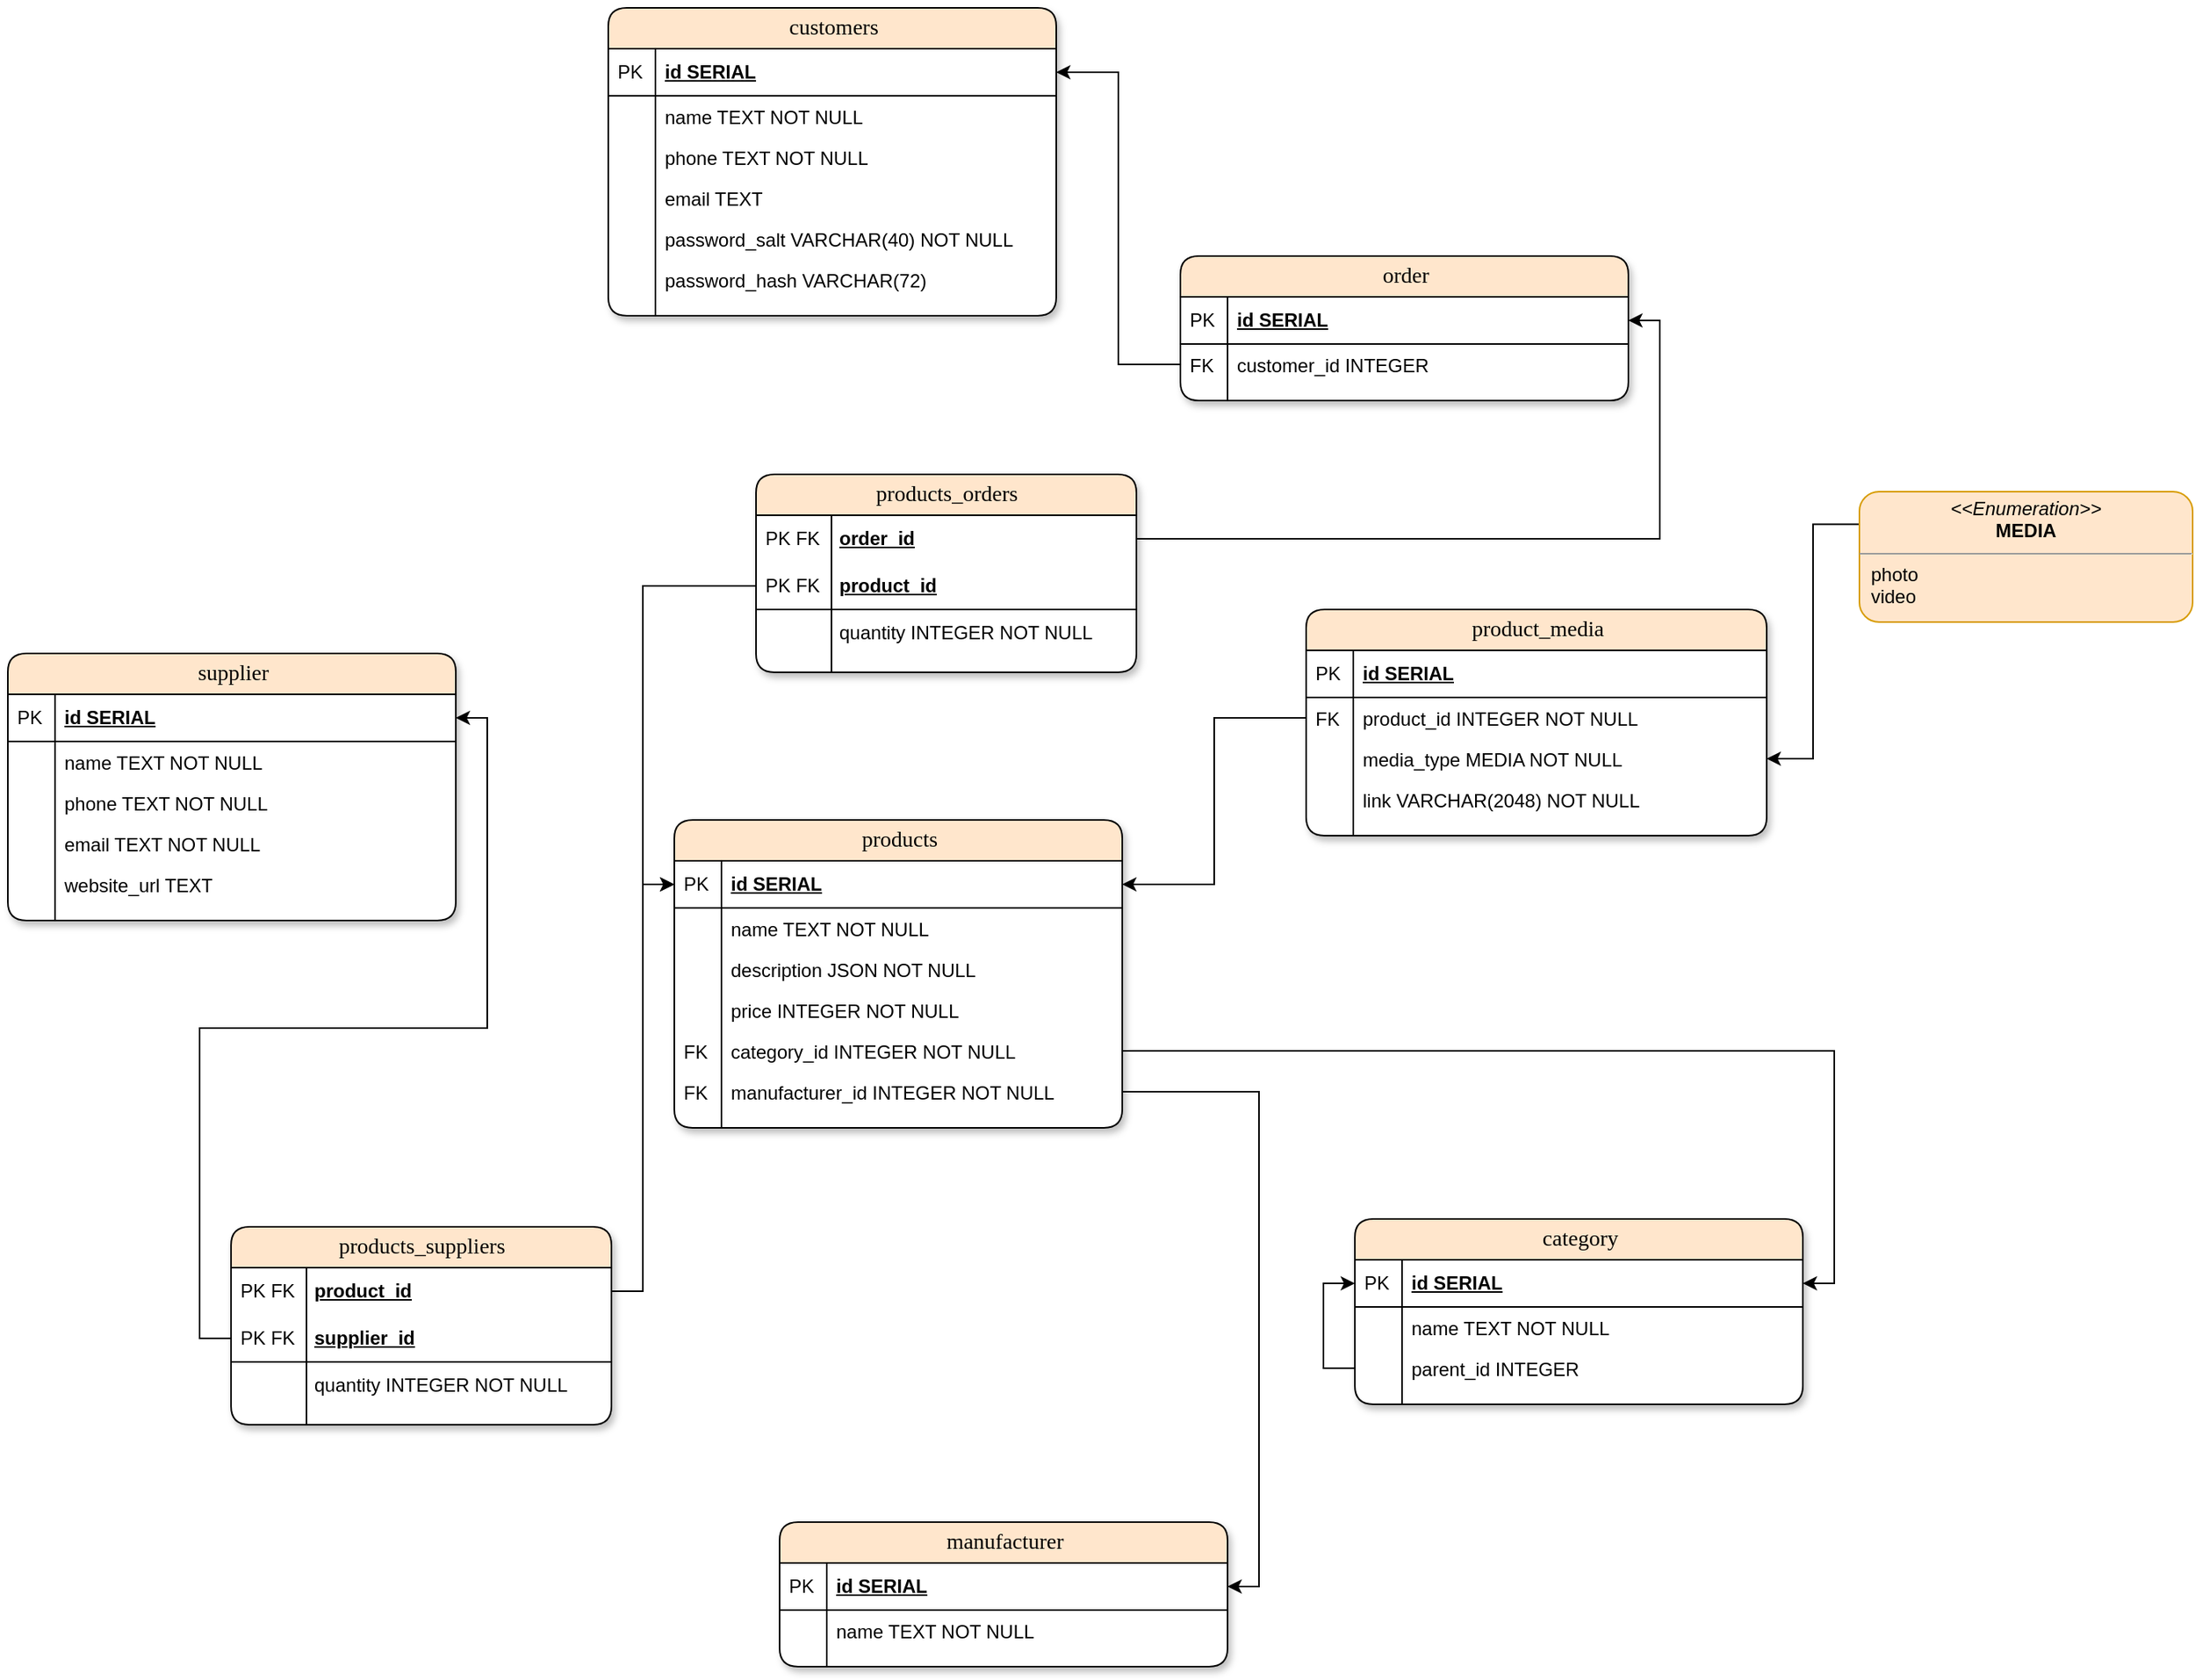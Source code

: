 <mxfile version="15.8.6" type="github">
  <diagram name="Page-1" id="e56a1550-8fbb-45ad-956c-1786394a9013">
    <mxGraphModel dx="3108" dy="1892" grid="0" gridSize="10" guides="1" tooltips="1" connect="1" arrows="1" fold="1" page="1" pageScale="1" pageWidth="1500" pageHeight="1200" background="none" math="0" shadow="0">
      <root>
        <mxCell id="0" />
        <mxCell id="1" parent="0" />
        <mxCell id="2e49270ec7c68f3f-80" value="products" style="swimlane;html=1;fontStyle=0;childLayout=stackLayout;horizontal=1;startSize=26;fillColor=#ffe6cc;horizontalStack=0;resizeParent=1;resizeLast=0;collapsible=1;marginBottom=0;swimlaneFillColor=#ffffff;align=center;shadow=1;comic=0;labelBackgroundColor=none;strokeWidth=1;fontFamily=Verdana;fontSize=14;strokeColor=default;rounded=1;sketch=0;glass=0;swimlaneLine=1;" parent="1" vertex="1">
          <mxGeometry x="479" y="589" width="285" height="196" as="geometry" />
        </mxCell>
        <mxCell id="2e49270ec7c68f3f-81" value="id SERIAL" style="shape=partialRectangle;top=0;left=0;right=0;bottom=1;html=1;align=left;verticalAlign=middle;fillColor=none;spacingLeft=34;spacingRight=4;whiteSpace=wrap;overflow=hidden;rotatable=0;points=[[0,0.5],[1,0.5]];portConstraint=eastwest;dropTarget=0;fontStyle=5;rounded=1;" parent="2e49270ec7c68f3f-80" vertex="1">
          <mxGeometry y="26" width="285" height="30" as="geometry" />
        </mxCell>
        <mxCell id="2e49270ec7c68f3f-82" value="PK" style="shape=partialRectangle;top=0;left=0;bottom=0;html=1;fillColor=none;align=left;verticalAlign=middle;spacingLeft=4;spacingRight=4;whiteSpace=wrap;overflow=hidden;rotatable=0;points=[];portConstraint=eastwest;part=1;rounded=1;" parent="2e49270ec7c68f3f-81" vertex="1" connectable="0">
          <mxGeometry width="30" height="30" as="geometry" />
        </mxCell>
        <mxCell id="2e49270ec7c68f3f-83" value="name TEXT NOT NULL" style="shape=partialRectangle;top=0;left=0;right=0;bottom=0;html=1;align=left;verticalAlign=top;fillColor=none;spacingLeft=34;spacingRight=4;whiteSpace=wrap;overflow=hidden;rotatable=0;points=[[0,0.5],[1,0.5]];portConstraint=eastwest;dropTarget=0;rounded=1;" parent="2e49270ec7c68f3f-80" vertex="1">
          <mxGeometry y="56" width="285" height="26" as="geometry" />
        </mxCell>
        <mxCell id="2e49270ec7c68f3f-84" value="" style="shape=partialRectangle;top=0;left=0;bottom=0;html=1;fillColor=none;align=left;verticalAlign=top;spacingLeft=4;spacingRight=4;whiteSpace=wrap;overflow=hidden;rotatable=0;points=[];portConstraint=eastwest;part=1;rounded=1;" parent="2e49270ec7c68f3f-83" vertex="1" connectable="0">
          <mxGeometry width="30" height="26" as="geometry" />
        </mxCell>
        <mxCell id="2e49270ec7c68f3f-85" value="description JSON NOT NULL" style="shape=partialRectangle;top=0;left=0;right=0;bottom=0;html=1;align=left;verticalAlign=top;fillColor=none;spacingLeft=34;spacingRight=4;whiteSpace=wrap;overflow=hidden;rotatable=0;points=[[0,0.5],[1,0.5]];portConstraint=eastwest;dropTarget=0;rounded=1;" parent="2e49270ec7c68f3f-80" vertex="1">
          <mxGeometry y="82" width="285" height="26" as="geometry" />
        </mxCell>
        <mxCell id="2e49270ec7c68f3f-86" value="" style="shape=partialRectangle;top=0;left=0;bottom=0;html=1;fillColor=none;align=left;verticalAlign=top;spacingLeft=4;spacingRight=4;whiteSpace=wrap;overflow=hidden;rotatable=0;points=[];portConstraint=eastwest;part=1;rounded=1;" parent="2e49270ec7c68f3f-85" vertex="1" connectable="0">
          <mxGeometry width="30" height="26" as="geometry" />
        </mxCell>
        <mxCell id="2e49270ec7c68f3f-87" value="price INTEGER NOT NULL" style="shape=partialRectangle;top=0;left=0;right=0;bottom=0;html=1;align=left;verticalAlign=top;fillColor=none;spacingLeft=34;spacingRight=4;whiteSpace=wrap;overflow=hidden;rotatable=0;points=[[0,0.5],[1,0.5]];portConstraint=eastwest;dropTarget=0;rounded=1;" parent="2e49270ec7c68f3f-80" vertex="1">
          <mxGeometry y="108" width="285" height="26" as="geometry" />
        </mxCell>
        <mxCell id="2e49270ec7c68f3f-88" value="" style="shape=partialRectangle;top=0;left=0;bottom=0;html=1;fillColor=none;align=left;verticalAlign=top;spacingLeft=4;spacingRight=4;whiteSpace=wrap;overflow=hidden;rotatable=0;points=[];portConstraint=eastwest;part=1;rounded=1;" parent="2e49270ec7c68f3f-87" vertex="1" connectable="0">
          <mxGeometry width="30" height="26" as="geometry" />
        </mxCell>
        <mxCell id="dMUp6H3SG2-F3wlHeGuU-36" value="category_id INTEGER NOT NULL" style="shape=partialRectangle;top=0;left=0;right=0;bottom=0;html=1;align=left;verticalAlign=top;fillColor=none;spacingLeft=34;spacingRight=4;whiteSpace=wrap;overflow=hidden;rotatable=0;points=[[0,0.5],[1,0.5]];portConstraint=eastwest;dropTarget=0;rounded=1;" parent="2e49270ec7c68f3f-80" vertex="1">
          <mxGeometry y="134" width="285" height="26" as="geometry" />
        </mxCell>
        <mxCell id="dMUp6H3SG2-F3wlHeGuU-37" value="FK" style="shape=partialRectangle;top=0;left=0;bottom=0;html=1;fillColor=none;align=left;verticalAlign=top;spacingLeft=4;spacingRight=4;whiteSpace=wrap;overflow=hidden;rotatable=0;points=[];portConstraint=eastwest;part=1;rounded=1;" parent="dMUp6H3SG2-F3wlHeGuU-36" vertex="1" connectable="0">
          <mxGeometry width="30" height="26" as="geometry" />
        </mxCell>
        <mxCell id="RqXeCktDRXYDU_bv1FI9-83" value="manufacturer_id INTEGER NOT NULL" style="shape=partialRectangle;top=0;left=0;right=0;bottom=0;html=1;align=left;verticalAlign=top;fillColor=none;spacingLeft=34;spacingRight=4;whiteSpace=wrap;overflow=hidden;rotatable=0;points=[[0,0.5],[1,0.5]];portConstraint=eastwest;dropTarget=0;rounded=1;" vertex="1" parent="2e49270ec7c68f3f-80">
          <mxGeometry y="160" width="285" height="26" as="geometry" />
        </mxCell>
        <mxCell id="RqXeCktDRXYDU_bv1FI9-84" value="FK" style="shape=partialRectangle;top=0;left=0;bottom=0;html=1;fillColor=none;align=left;verticalAlign=top;spacingLeft=4;spacingRight=4;whiteSpace=wrap;overflow=hidden;rotatable=0;points=[];portConstraint=eastwest;part=1;rounded=1;" vertex="1" connectable="0" parent="RqXeCktDRXYDU_bv1FI9-83">
          <mxGeometry width="30" height="26" as="geometry" />
        </mxCell>
        <mxCell id="2e49270ec7c68f3f-89" value="" style="shape=partialRectangle;top=0;left=0;right=0;bottom=0;html=1;align=left;verticalAlign=top;fillColor=none;spacingLeft=34;spacingRight=4;whiteSpace=wrap;overflow=hidden;rotatable=0;points=[[0,0.5],[1,0.5]];portConstraint=eastwest;dropTarget=0;rounded=1;" parent="2e49270ec7c68f3f-80" vertex="1">
          <mxGeometry y="186" width="285" height="10" as="geometry" />
        </mxCell>
        <mxCell id="2e49270ec7c68f3f-90" value="" style="shape=partialRectangle;top=0;left=0;bottom=0;html=1;fillColor=none;align=left;verticalAlign=top;spacingLeft=4;spacingRight=4;whiteSpace=wrap;overflow=hidden;rotatable=0;points=[];portConstraint=eastwest;part=1;rounded=1;" parent="2e49270ec7c68f3f-89" vertex="1" connectable="0">
          <mxGeometry width="30" height="10" as="geometry" />
        </mxCell>
        <mxCell id="dMUp6H3SG2-F3wlHeGuU-1" value="product_media" style="swimlane;html=1;fontStyle=0;childLayout=stackLayout;horizontal=1;startSize=26;fillColor=#ffe6cc;horizontalStack=0;resizeParent=1;resizeLast=0;collapsible=1;marginBottom=0;swimlaneFillColor=#ffffff;align=center;shadow=1;comic=0;labelBackgroundColor=none;strokeWidth=1;fontFamily=Verdana;fontSize=14;strokeColor=default;rounded=1;sketch=0;glass=0;swimlaneLine=1;" parent="1" vertex="1">
          <mxGeometry x="881" y="455" width="293" height="144" as="geometry" />
        </mxCell>
        <mxCell id="dMUp6H3SG2-F3wlHeGuU-2" value="id SERIAL" style="shape=partialRectangle;top=0;left=0;right=0;bottom=1;html=1;align=left;verticalAlign=middle;fillColor=none;spacingLeft=34;spacingRight=4;whiteSpace=wrap;overflow=hidden;rotatable=0;points=[[0,0.5],[1,0.5]];portConstraint=eastwest;dropTarget=0;fontStyle=5;rounded=1;" parent="dMUp6H3SG2-F3wlHeGuU-1" vertex="1">
          <mxGeometry y="26" width="293" height="30" as="geometry" />
        </mxCell>
        <mxCell id="dMUp6H3SG2-F3wlHeGuU-3" value="PK" style="shape=partialRectangle;top=0;left=0;bottom=0;html=1;fillColor=none;align=left;verticalAlign=middle;spacingLeft=4;spacingRight=4;whiteSpace=wrap;overflow=hidden;rotatable=0;points=[];portConstraint=eastwest;part=1;rounded=1;" parent="dMUp6H3SG2-F3wlHeGuU-2" vertex="1" connectable="0">
          <mxGeometry width="30" height="30" as="geometry" />
        </mxCell>
        <mxCell id="dMUp6H3SG2-F3wlHeGuU-4" value="product_id INTEGER NOT NULL" style="shape=partialRectangle;top=0;left=0;right=0;bottom=0;html=1;align=left;verticalAlign=top;fillColor=none;spacingLeft=34;spacingRight=4;whiteSpace=wrap;overflow=hidden;rotatable=0;points=[[0,0.5],[1,0.5]];portConstraint=eastwest;dropTarget=0;rounded=1;" parent="dMUp6H3SG2-F3wlHeGuU-1" vertex="1">
          <mxGeometry y="56" width="293" height="26" as="geometry" />
        </mxCell>
        <mxCell id="dMUp6H3SG2-F3wlHeGuU-5" value="FK" style="shape=partialRectangle;top=0;left=0;bottom=0;html=1;fillColor=none;align=left;verticalAlign=top;spacingLeft=4;spacingRight=4;whiteSpace=wrap;overflow=hidden;rotatable=0;points=[];portConstraint=eastwest;part=1;rounded=1;" parent="dMUp6H3SG2-F3wlHeGuU-4" vertex="1" connectable="0">
          <mxGeometry width="30" height="26" as="geometry" />
        </mxCell>
        <mxCell id="dMUp6H3SG2-F3wlHeGuU-6" value="media_type MEDIA NOT NULL" style="shape=partialRectangle;top=0;left=0;right=0;bottom=0;html=1;align=left;verticalAlign=top;fillColor=none;spacingLeft=34;spacingRight=4;whiteSpace=wrap;overflow=hidden;rotatable=0;points=[[0,0.5],[1,0.5]];portConstraint=eastwest;dropTarget=0;rounded=1;" parent="dMUp6H3SG2-F3wlHeGuU-1" vertex="1">
          <mxGeometry y="82" width="293" height="26" as="geometry" />
        </mxCell>
        <mxCell id="dMUp6H3SG2-F3wlHeGuU-7" value="" style="shape=partialRectangle;top=0;left=0;bottom=0;html=1;fillColor=none;align=left;verticalAlign=top;spacingLeft=4;spacingRight=4;whiteSpace=wrap;overflow=hidden;rotatable=0;points=[];portConstraint=eastwest;part=1;rounded=1;" parent="dMUp6H3SG2-F3wlHeGuU-6" vertex="1" connectable="0">
          <mxGeometry width="30" height="26" as="geometry" />
        </mxCell>
        <mxCell id="dMUp6H3SG2-F3wlHeGuU-8" value="link VARCHAR(2048) NOT NULL" style="shape=partialRectangle;top=0;left=0;right=0;bottom=0;html=1;align=left;verticalAlign=top;fillColor=none;spacingLeft=34;spacingRight=4;whiteSpace=wrap;overflow=hidden;rotatable=0;points=[[0,0.5],[1,0.5]];portConstraint=eastwest;dropTarget=0;rounded=1;" parent="dMUp6H3SG2-F3wlHeGuU-1" vertex="1">
          <mxGeometry y="108" width="293" height="26" as="geometry" />
        </mxCell>
        <mxCell id="dMUp6H3SG2-F3wlHeGuU-9" value="" style="shape=partialRectangle;top=0;left=0;bottom=0;html=1;fillColor=none;align=left;verticalAlign=top;spacingLeft=4;spacingRight=4;whiteSpace=wrap;overflow=hidden;rotatable=0;points=[];portConstraint=eastwest;part=1;rounded=1;" parent="dMUp6H3SG2-F3wlHeGuU-8" vertex="1" connectable="0">
          <mxGeometry width="30" height="26" as="geometry" />
        </mxCell>
        <mxCell id="dMUp6H3SG2-F3wlHeGuU-10" value="" style="shape=partialRectangle;top=0;left=0;right=0;bottom=0;html=1;align=left;verticalAlign=top;fillColor=none;spacingLeft=34;spacingRight=4;whiteSpace=wrap;overflow=hidden;rotatable=0;points=[[0,0.5],[1,0.5]];portConstraint=eastwest;dropTarget=0;rounded=1;" parent="dMUp6H3SG2-F3wlHeGuU-1" vertex="1">
          <mxGeometry y="134" width="293" height="10" as="geometry" />
        </mxCell>
        <mxCell id="dMUp6H3SG2-F3wlHeGuU-11" value="" style="shape=partialRectangle;top=0;left=0;bottom=0;html=1;fillColor=none;align=left;verticalAlign=top;spacingLeft=4;spacingRight=4;whiteSpace=wrap;overflow=hidden;rotatable=0;points=[];portConstraint=eastwest;part=1;rounded=1;" parent="dMUp6H3SG2-F3wlHeGuU-10" vertex="1" connectable="0">
          <mxGeometry width="30" height="10" as="geometry" />
        </mxCell>
        <mxCell id="dMUp6H3SG2-F3wlHeGuU-12" style="edgeStyle=orthogonalEdgeStyle;rounded=0;orthogonalLoop=1;jettySize=auto;html=1;entryX=1;entryY=0.5;entryDx=0;entryDy=0;" parent="1" source="dMUp6H3SG2-F3wlHeGuU-4" target="2e49270ec7c68f3f-81" edge="1">
          <mxGeometry relative="1" as="geometry" />
        </mxCell>
        <mxCell id="RqXeCktDRXYDU_bv1FI9-29" style="edgeStyle=orthogonalEdgeStyle;rounded=0;orthogonalLoop=1;jettySize=auto;html=1;entryX=1;entryY=0.5;entryDx=0;entryDy=0;exitX=0;exitY=0.25;exitDx=0;exitDy=0;" edge="1" parent="1" source="dMUp6H3SG2-F3wlHeGuU-17" target="dMUp6H3SG2-F3wlHeGuU-6">
          <mxGeometry relative="1" as="geometry" />
        </mxCell>
        <mxCell id="dMUp6H3SG2-F3wlHeGuU-17" value="&lt;p style=&quot;margin: 0px ; margin-top: 4px ; text-align: center&quot;&gt;&lt;i&gt;&amp;lt;&amp;lt;Enumeration&amp;gt;&amp;gt;&lt;/i&gt;&lt;br&gt;&lt;b&gt;MEDIA&lt;/b&gt;&lt;/p&gt;&lt;hr size=&quot;1&quot;&gt;&lt;p style=&quot;margin: 0px ; margin-left: 4px&quot;&gt;&lt;span style=&quot;white-space: pre&quot;&gt; &lt;/span&gt;photo&lt;br&gt;&lt;span style=&quot;white-space: pre&quot;&gt; &lt;/span&gt;video&lt;/p&gt;" style="verticalAlign=top;align=left;overflow=fill;fontSize=12;fontFamily=Helvetica;html=1;sketch=0;rounded=1;fillColor=#ffe6cc;strokeColor=#d79b00;" parent="1" vertex="1">
          <mxGeometry x="1233" y="380" width="212" height="83" as="geometry" />
        </mxCell>
        <mxCell id="dMUp6H3SG2-F3wlHeGuU-19" value="customers" style="swimlane;html=1;fontStyle=0;childLayout=stackLayout;horizontal=1;startSize=26;fillColor=#ffe6cc;horizontalStack=0;resizeParent=1;resizeLast=0;collapsible=1;marginBottom=0;swimlaneFillColor=#ffffff;align=center;shadow=1;comic=0;labelBackgroundColor=none;strokeWidth=1;fontFamily=Verdana;fontSize=14;strokeColor=default;rounded=1;sketch=0;glass=0;swimlaneLine=1;" parent="1" vertex="1">
          <mxGeometry x="437" y="72" width="285" height="196" as="geometry" />
        </mxCell>
        <mxCell id="dMUp6H3SG2-F3wlHeGuU-20" value="id SERIAL" style="shape=partialRectangle;top=0;left=0;right=0;bottom=1;html=1;align=left;verticalAlign=middle;fillColor=none;spacingLeft=34;spacingRight=4;whiteSpace=wrap;overflow=hidden;rotatable=0;points=[[0,0.5],[1,0.5]];portConstraint=eastwest;dropTarget=0;fontStyle=5;rounded=1;" parent="dMUp6H3SG2-F3wlHeGuU-19" vertex="1">
          <mxGeometry y="26" width="285" height="30" as="geometry" />
        </mxCell>
        <mxCell id="dMUp6H3SG2-F3wlHeGuU-21" value="PK" style="shape=partialRectangle;top=0;left=0;bottom=0;html=1;fillColor=none;align=left;verticalAlign=middle;spacingLeft=4;spacingRight=4;whiteSpace=wrap;overflow=hidden;rotatable=0;points=[];portConstraint=eastwest;part=1;rounded=1;" parent="dMUp6H3SG2-F3wlHeGuU-20" vertex="1" connectable="0">
          <mxGeometry width="30" height="30" as="geometry" />
        </mxCell>
        <mxCell id="dMUp6H3SG2-F3wlHeGuU-22" value="name TEXT NOT NULL" style="shape=partialRectangle;top=0;left=0;right=0;bottom=0;html=1;align=left;verticalAlign=top;fillColor=none;spacingLeft=34;spacingRight=4;whiteSpace=wrap;overflow=hidden;rotatable=0;points=[[0,0.5],[1,0.5]];portConstraint=eastwest;dropTarget=0;rounded=1;" parent="dMUp6H3SG2-F3wlHeGuU-19" vertex="1">
          <mxGeometry y="56" width="285" height="26" as="geometry" />
        </mxCell>
        <mxCell id="dMUp6H3SG2-F3wlHeGuU-23" value="" style="shape=partialRectangle;top=0;left=0;bottom=0;html=1;fillColor=none;align=left;verticalAlign=top;spacingLeft=4;spacingRight=4;whiteSpace=wrap;overflow=hidden;rotatable=0;points=[];portConstraint=eastwest;part=1;rounded=1;" parent="dMUp6H3SG2-F3wlHeGuU-22" vertex="1" connectable="0">
          <mxGeometry width="30" height="26" as="geometry" />
        </mxCell>
        <mxCell id="dMUp6H3SG2-F3wlHeGuU-24" value="phone TEXT NOT NULL" style="shape=partialRectangle;top=0;left=0;right=0;bottom=0;html=1;align=left;verticalAlign=top;fillColor=none;spacingLeft=34;spacingRight=4;whiteSpace=wrap;overflow=hidden;rotatable=0;points=[[0,0.5],[1,0.5]];portConstraint=eastwest;dropTarget=0;rounded=1;" parent="dMUp6H3SG2-F3wlHeGuU-19" vertex="1">
          <mxGeometry y="82" width="285" height="26" as="geometry" />
        </mxCell>
        <mxCell id="dMUp6H3SG2-F3wlHeGuU-25" value="" style="shape=partialRectangle;top=0;left=0;bottom=0;html=1;fillColor=none;align=left;verticalAlign=top;spacingLeft=4;spacingRight=4;whiteSpace=wrap;overflow=hidden;rotatable=0;points=[];portConstraint=eastwest;part=1;rounded=1;" parent="dMUp6H3SG2-F3wlHeGuU-24" vertex="1" connectable="0">
          <mxGeometry width="30" height="26" as="geometry" />
        </mxCell>
        <mxCell id="dMUp6H3SG2-F3wlHeGuU-26" value="email TEXT" style="shape=partialRectangle;top=0;left=0;right=0;bottom=0;html=1;align=left;verticalAlign=top;fillColor=none;spacingLeft=34;spacingRight=4;whiteSpace=wrap;overflow=hidden;rotatable=0;points=[[0,0.5],[1,0.5]];portConstraint=eastwest;dropTarget=0;rounded=1;" parent="dMUp6H3SG2-F3wlHeGuU-19" vertex="1">
          <mxGeometry y="108" width="285" height="26" as="geometry" />
        </mxCell>
        <mxCell id="dMUp6H3SG2-F3wlHeGuU-27" value="" style="shape=partialRectangle;top=0;left=0;bottom=0;html=1;fillColor=none;align=left;verticalAlign=top;spacingLeft=4;spacingRight=4;whiteSpace=wrap;overflow=hidden;rotatable=0;points=[];portConstraint=eastwest;part=1;rounded=1;" parent="dMUp6H3SG2-F3wlHeGuU-26" vertex="1" connectable="0">
          <mxGeometry width="30" height="26" as="geometry" />
        </mxCell>
        <mxCell id="RqXeCktDRXYDU_bv1FI9-54" value="password_salt VARCHAR(40) NOT NULL" style="shape=partialRectangle;top=0;left=0;right=0;bottom=0;html=1;align=left;verticalAlign=top;fillColor=none;spacingLeft=34;spacingRight=4;whiteSpace=wrap;overflow=hidden;rotatable=0;points=[[0,0.5],[1,0.5]];portConstraint=eastwest;dropTarget=0;rounded=1;" vertex="1" parent="dMUp6H3SG2-F3wlHeGuU-19">
          <mxGeometry y="134" width="285" height="26" as="geometry" />
        </mxCell>
        <mxCell id="RqXeCktDRXYDU_bv1FI9-55" value="" style="shape=partialRectangle;top=0;left=0;bottom=0;html=1;fillColor=none;align=left;verticalAlign=top;spacingLeft=4;spacingRight=4;whiteSpace=wrap;overflow=hidden;rotatable=0;points=[];portConstraint=eastwest;part=1;rounded=1;" vertex="1" connectable="0" parent="RqXeCktDRXYDU_bv1FI9-54">
          <mxGeometry width="30" height="26" as="geometry" />
        </mxCell>
        <mxCell id="RqXeCktDRXYDU_bv1FI9-52" value="password_hash VARCHAR(72)" style="shape=partialRectangle;top=0;left=0;right=0;bottom=0;html=1;align=left;verticalAlign=top;fillColor=none;spacingLeft=34;spacingRight=4;whiteSpace=wrap;overflow=hidden;rotatable=0;points=[[0,0.5],[1,0.5]];portConstraint=eastwest;dropTarget=0;rounded=1;" vertex="1" parent="dMUp6H3SG2-F3wlHeGuU-19">
          <mxGeometry y="160" width="285" height="26" as="geometry" />
        </mxCell>
        <mxCell id="RqXeCktDRXYDU_bv1FI9-53" value="" style="shape=partialRectangle;top=0;left=0;bottom=0;html=1;fillColor=none;align=left;verticalAlign=top;spacingLeft=4;spacingRight=4;whiteSpace=wrap;overflow=hidden;rotatable=0;points=[];portConstraint=eastwest;part=1;rounded=1;" vertex="1" connectable="0" parent="RqXeCktDRXYDU_bv1FI9-52">
          <mxGeometry width="30" height="26" as="geometry" />
        </mxCell>
        <mxCell id="dMUp6H3SG2-F3wlHeGuU-28" value="" style="shape=partialRectangle;top=0;left=0;right=0;bottom=0;html=1;align=left;verticalAlign=top;fillColor=none;spacingLeft=34;spacingRight=4;whiteSpace=wrap;overflow=hidden;rotatable=0;points=[[0,0.5],[1,0.5]];portConstraint=eastwest;dropTarget=0;rounded=1;" parent="dMUp6H3SG2-F3wlHeGuU-19" vertex="1">
          <mxGeometry y="186" width="285" height="10" as="geometry" />
        </mxCell>
        <mxCell id="dMUp6H3SG2-F3wlHeGuU-29" value="" style="shape=partialRectangle;top=0;left=0;bottom=0;html=1;fillColor=none;align=left;verticalAlign=top;spacingLeft=4;spacingRight=4;whiteSpace=wrap;overflow=hidden;rotatable=0;points=[];portConstraint=eastwest;part=1;rounded=1;" parent="dMUp6H3SG2-F3wlHeGuU-28" vertex="1" connectable="0">
          <mxGeometry width="30" height="10" as="geometry" />
        </mxCell>
        <mxCell id="dMUp6H3SG2-F3wlHeGuU-51" value="category" style="swimlane;html=1;fontStyle=0;childLayout=stackLayout;horizontal=1;startSize=26;fillColor=#ffe6cc;horizontalStack=0;resizeParent=1;resizeLast=0;collapsible=1;marginBottom=0;swimlaneFillColor=#ffffff;align=center;shadow=1;comic=0;labelBackgroundColor=none;strokeWidth=1;fontFamily=Verdana;fontSize=14;strokeColor=default;rounded=1;sketch=0;glass=0;swimlaneLine=1;" parent="1" vertex="1">
          <mxGeometry x="912" y="843" width="285" height="118" as="geometry" />
        </mxCell>
        <mxCell id="dMUp6H3SG2-F3wlHeGuU-52" value="id SERIAL" style="shape=partialRectangle;top=0;left=0;right=0;bottom=1;html=1;align=left;verticalAlign=middle;fillColor=none;spacingLeft=34;spacingRight=4;whiteSpace=wrap;overflow=hidden;rotatable=0;points=[[0,0.5],[1,0.5]];portConstraint=eastwest;dropTarget=0;fontStyle=5;rounded=1;" parent="dMUp6H3SG2-F3wlHeGuU-51" vertex="1">
          <mxGeometry y="26" width="285" height="30" as="geometry" />
        </mxCell>
        <mxCell id="dMUp6H3SG2-F3wlHeGuU-53" value="PK" style="shape=partialRectangle;top=0;left=0;bottom=0;html=1;fillColor=none;align=left;verticalAlign=middle;spacingLeft=4;spacingRight=4;whiteSpace=wrap;overflow=hidden;rotatable=0;points=[];portConstraint=eastwest;part=1;rounded=1;" parent="dMUp6H3SG2-F3wlHeGuU-52" vertex="1" connectable="0">
          <mxGeometry width="30" height="30" as="geometry" />
        </mxCell>
        <mxCell id="dMUp6H3SG2-F3wlHeGuU-54" value="name TEXT NOT NULL" style="shape=partialRectangle;top=0;left=0;right=0;bottom=0;html=1;align=left;verticalAlign=top;fillColor=none;spacingLeft=34;spacingRight=4;whiteSpace=wrap;overflow=hidden;rotatable=0;points=[[0,0.5],[1,0.5]];portConstraint=eastwest;dropTarget=0;rounded=1;" parent="dMUp6H3SG2-F3wlHeGuU-51" vertex="1">
          <mxGeometry y="56" width="285" height="26" as="geometry" />
        </mxCell>
        <mxCell id="dMUp6H3SG2-F3wlHeGuU-55" value="" style="shape=partialRectangle;top=0;left=0;bottom=0;html=1;fillColor=none;align=left;verticalAlign=top;spacingLeft=4;spacingRight=4;whiteSpace=wrap;overflow=hidden;rotatable=0;points=[];portConstraint=eastwest;part=1;rounded=1;" parent="dMUp6H3SG2-F3wlHeGuU-54" vertex="1" connectable="0">
          <mxGeometry width="30" height="26" as="geometry" />
        </mxCell>
        <mxCell id="dMUp6H3SG2-F3wlHeGuU-67" style="edgeStyle=orthogonalEdgeStyle;rounded=0;orthogonalLoop=1;jettySize=auto;html=1;entryX=0;entryY=0.5;entryDx=0;entryDy=0;" parent="dMUp6H3SG2-F3wlHeGuU-51" source="dMUp6H3SG2-F3wlHeGuU-64" target="dMUp6H3SG2-F3wlHeGuU-52" edge="1">
          <mxGeometry relative="1" as="geometry" />
        </mxCell>
        <mxCell id="dMUp6H3SG2-F3wlHeGuU-64" value="parent_id INTEGER" style="shape=partialRectangle;top=0;left=0;right=0;bottom=0;html=1;align=left;verticalAlign=top;fillColor=none;spacingLeft=34;spacingRight=4;whiteSpace=wrap;overflow=hidden;rotatable=0;points=[[0,0.5],[1,0.5]];portConstraint=eastwest;dropTarget=0;rounded=1;" parent="dMUp6H3SG2-F3wlHeGuU-51" vertex="1">
          <mxGeometry y="82" width="285" height="26" as="geometry" />
        </mxCell>
        <mxCell id="dMUp6H3SG2-F3wlHeGuU-65" value="" style="shape=partialRectangle;top=0;left=0;bottom=0;html=1;fillColor=none;align=left;verticalAlign=top;spacingLeft=4;spacingRight=4;whiteSpace=wrap;overflow=hidden;rotatable=0;points=[];portConstraint=eastwest;part=1;rounded=1;" parent="dMUp6H3SG2-F3wlHeGuU-64" vertex="1" connectable="0">
          <mxGeometry width="30" height="26" as="geometry" />
        </mxCell>
        <mxCell id="RqXeCktDRXYDU_bv1FI9-7" value="" style="shape=partialRectangle;top=0;left=0;right=0;bottom=0;html=1;align=left;verticalAlign=top;fillColor=none;spacingLeft=34;spacingRight=4;whiteSpace=wrap;overflow=hidden;rotatable=0;points=[[0,0.5],[1,0.5]];portConstraint=eastwest;dropTarget=0;rounded=1;" vertex="1" parent="dMUp6H3SG2-F3wlHeGuU-51">
          <mxGeometry y="108" width="285" height="10" as="geometry" />
        </mxCell>
        <mxCell id="RqXeCktDRXYDU_bv1FI9-8" value="" style="shape=partialRectangle;top=0;left=0;bottom=0;html=1;fillColor=none;align=left;verticalAlign=top;spacingLeft=4;spacingRight=4;whiteSpace=wrap;overflow=hidden;rotatable=0;points=[];portConstraint=eastwest;part=1;rounded=1;" vertex="1" connectable="0" parent="RqXeCktDRXYDU_bv1FI9-7">
          <mxGeometry width="30" height="10" as="geometry" />
        </mxCell>
        <mxCell id="dMUp6H3SG2-F3wlHeGuU-66" style="edgeStyle=orthogonalEdgeStyle;rounded=0;orthogonalLoop=1;jettySize=auto;html=1;entryX=1;entryY=0.5;entryDx=0;entryDy=0;" parent="1" source="dMUp6H3SG2-F3wlHeGuU-36" target="dMUp6H3SG2-F3wlHeGuU-52" edge="1">
          <mxGeometry relative="1" as="geometry" />
        </mxCell>
        <mxCell id="dMUp6H3SG2-F3wlHeGuU-68" value="order" style="swimlane;html=1;fontStyle=0;childLayout=stackLayout;horizontal=1;startSize=26;fillColor=#ffe6cc;horizontalStack=0;resizeParent=1;resizeLast=0;collapsible=1;marginBottom=0;swimlaneFillColor=#ffffff;align=center;shadow=1;comic=0;labelBackgroundColor=none;strokeWidth=1;fontFamily=Verdana;fontSize=14;strokeColor=default;rounded=1;sketch=0;glass=0;swimlaneLine=1;" parent="1" vertex="1">
          <mxGeometry x="801" y="230" width="285" height="92" as="geometry" />
        </mxCell>
        <mxCell id="dMUp6H3SG2-F3wlHeGuU-69" value="id SERIAL" style="shape=partialRectangle;top=0;left=0;right=0;bottom=1;html=1;align=left;verticalAlign=middle;fillColor=none;spacingLeft=34;spacingRight=4;whiteSpace=wrap;overflow=hidden;rotatable=0;points=[[0,0.5],[1,0.5]];portConstraint=eastwest;dropTarget=0;fontStyle=5;rounded=1;" parent="dMUp6H3SG2-F3wlHeGuU-68" vertex="1">
          <mxGeometry y="26" width="285" height="30" as="geometry" />
        </mxCell>
        <mxCell id="dMUp6H3SG2-F3wlHeGuU-70" value="PK" style="shape=partialRectangle;top=0;left=0;bottom=0;html=1;fillColor=none;align=left;verticalAlign=middle;spacingLeft=4;spacingRight=4;whiteSpace=wrap;overflow=hidden;rotatable=0;points=[];portConstraint=eastwest;part=1;rounded=1;" parent="dMUp6H3SG2-F3wlHeGuU-69" vertex="1" connectable="0">
          <mxGeometry width="30" height="30" as="geometry" />
        </mxCell>
        <mxCell id="dMUp6H3SG2-F3wlHeGuU-71" value="customer_id INTEGER" style="shape=partialRectangle;top=0;left=0;right=0;bottom=0;html=1;align=left;verticalAlign=top;fillColor=none;spacingLeft=34;spacingRight=4;whiteSpace=wrap;overflow=hidden;rotatable=0;points=[[0,0.5],[1,0.5]];portConstraint=eastwest;dropTarget=0;rounded=1;" parent="dMUp6H3SG2-F3wlHeGuU-68" vertex="1">
          <mxGeometry y="56" width="285" height="26" as="geometry" />
        </mxCell>
        <mxCell id="dMUp6H3SG2-F3wlHeGuU-72" value="FK" style="shape=partialRectangle;top=0;left=0;bottom=0;html=1;fillColor=none;align=left;verticalAlign=top;spacingLeft=4;spacingRight=4;whiteSpace=wrap;overflow=hidden;rotatable=0;points=[];portConstraint=eastwest;part=1;rounded=1;" parent="dMUp6H3SG2-F3wlHeGuU-71" vertex="1" connectable="0">
          <mxGeometry width="30" height="26" as="geometry" />
        </mxCell>
        <mxCell id="RqXeCktDRXYDU_bv1FI9-5" value="" style="shape=partialRectangle;top=0;left=0;right=0;bottom=0;html=1;align=left;verticalAlign=top;fillColor=none;spacingLeft=34;spacingRight=4;whiteSpace=wrap;overflow=hidden;rotatable=0;points=[[0,0.5],[1,0.5]];portConstraint=eastwest;dropTarget=0;rounded=1;" vertex="1" parent="dMUp6H3SG2-F3wlHeGuU-68">
          <mxGeometry y="82" width="285" height="10" as="geometry" />
        </mxCell>
        <mxCell id="RqXeCktDRXYDU_bv1FI9-6" value="" style="shape=partialRectangle;top=0;left=0;bottom=0;html=1;fillColor=none;align=left;verticalAlign=top;spacingLeft=4;spacingRight=4;whiteSpace=wrap;overflow=hidden;rotatable=0;points=[];portConstraint=eastwest;part=1;rounded=1;" vertex="1" connectable="0" parent="RqXeCktDRXYDU_bv1FI9-5">
          <mxGeometry width="30" height="10" as="geometry" />
        </mxCell>
        <mxCell id="RqXeCktDRXYDU_bv1FI9-9" style="edgeStyle=orthogonalEdgeStyle;rounded=0;orthogonalLoop=1;jettySize=auto;html=1;entryX=1;entryY=0.5;entryDx=0;entryDy=0;" edge="1" parent="1" source="dMUp6H3SG2-F3wlHeGuU-71" target="dMUp6H3SG2-F3wlHeGuU-20">
          <mxGeometry relative="1" as="geometry" />
        </mxCell>
        <mxCell id="RqXeCktDRXYDU_bv1FI9-22" value="products_orders" style="swimlane;html=1;fontStyle=0;childLayout=stackLayout;horizontal=1;startSize=26;fillColor=#ffe6cc;horizontalStack=0;resizeParent=1;resizeLast=0;collapsible=1;marginBottom=0;swimlaneFillColor=#ffffff;align=center;shadow=1;comic=0;labelBackgroundColor=none;strokeWidth=1;fontFamily=Verdana;fontSize=14;strokeColor=default;rounded=1;sketch=0;glass=0;swimlaneLine=1;" vertex="1" parent="1">
          <mxGeometry x="531" y="369" width="242" height="126" as="geometry" />
        </mxCell>
        <mxCell id="RqXeCktDRXYDU_bv1FI9-23" value="order_id" style="shape=partialRectangle;top=0;left=0;right=0;bottom=1;html=1;align=left;verticalAlign=middle;fillColor=none;spacingLeft=51;spacingRight=4;whiteSpace=wrap;overflow=hidden;rotatable=0;points=[[0,0.5],[1,0.5]];portConstraint=eastwest;dropTarget=0;fontStyle=5;rounded=1;strokeColor=none;" vertex="1" parent="RqXeCktDRXYDU_bv1FI9-22">
          <mxGeometry y="26" width="242" height="30" as="geometry" />
        </mxCell>
        <mxCell id="RqXeCktDRXYDU_bv1FI9-24" value="PK FK" style="shape=partialRectangle;top=0;left=0;bottom=0;html=1;fillColor=none;align=left;verticalAlign=middle;spacingLeft=4;spacingRight=4;whiteSpace=wrap;overflow=hidden;rotatable=0;points=[];portConstraint=eastwest;part=1;rounded=1;strokeColor=default;" vertex="1" connectable="0" parent="RqXeCktDRXYDU_bv1FI9-23">
          <mxGeometry width="48" height="30" as="geometry" />
        </mxCell>
        <mxCell id="RqXeCktDRXYDU_bv1FI9-33" value="product_id" style="shape=partialRectangle;top=0;left=0;right=0;bottom=1;html=1;align=left;verticalAlign=middle;fillColor=none;spacingLeft=51;spacingRight=4;whiteSpace=wrap;overflow=hidden;rotatable=0;points=[[0,0.5],[1,0.5]];portConstraint=eastwest;dropTarget=0;fontStyle=5;rounded=1;strokeColor=default;" vertex="1" parent="RqXeCktDRXYDU_bv1FI9-22">
          <mxGeometry y="56" width="242" height="30" as="geometry" />
        </mxCell>
        <mxCell id="RqXeCktDRXYDU_bv1FI9-34" value="PK FK" style="shape=partialRectangle;top=0;left=0;bottom=1;html=1;fillColor=none;align=left;verticalAlign=middle;spacingLeft=4;spacingRight=4;whiteSpace=wrap;overflow=hidden;rotatable=0;points=[];portConstraint=eastwest;part=1;rounded=1;strokeColor=default;" vertex="1" connectable="0" parent="RqXeCktDRXYDU_bv1FI9-33">
          <mxGeometry width="48" height="30" as="geometry" />
        </mxCell>
        <mxCell id="RqXeCktDRXYDU_bv1FI9-35" value="quantity INTEGER NOT NULL" style="shape=partialRectangle;top=0;left=0;right=0;bottom=1;html=1;align=left;verticalAlign=middle;fillColor=none;spacingLeft=51;spacingRight=4;whiteSpace=wrap;overflow=hidden;rotatable=0;points=[[0,0.5],[1,0.5]];portConstraint=eastwest;dropTarget=0;fontStyle=0;rounded=1;strokeColor=none;" vertex="1" parent="RqXeCktDRXYDU_bv1FI9-22">
          <mxGeometry y="86" width="242" height="30" as="geometry" />
        </mxCell>
        <mxCell id="RqXeCktDRXYDU_bv1FI9-36" value="" style="shape=partialRectangle;top=0;left=0;bottom=0;html=1;fillColor=none;align=left;verticalAlign=middle;spacingLeft=4;spacingRight=4;whiteSpace=wrap;overflow=hidden;rotatable=0;points=[];portConstraint=eastwest;part=1;rounded=1;strokeColor=default;" vertex="1" connectable="0" parent="RqXeCktDRXYDU_bv1FI9-35">
          <mxGeometry width="48" height="30" as="geometry" />
        </mxCell>
        <mxCell id="RqXeCktDRXYDU_bv1FI9-27" value="" style="shape=partialRectangle;top=0;left=0;right=0;bottom=0;html=1;align=left;verticalAlign=top;fillColor=none;spacingLeft=34;spacingRight=4;whiteSpace=wrap;overflow=hidden;rotatable=0;points=[[0,0.5],[1,0.5]];portConstraint=eastwest;dropTarget=0;rounded=1;" vertex="1" parent="RqXeCktDRXYDU_bv1FI9-22">
          <mxGeometry y="116" width="242" height="10" as="geometry" />
        </mxCell>
        <mxCell id="RqXeCktDRXYDU_bv1FI9-28" value="" style="shape=partialRectangle;top=0;left=0;bottom=0;html=1;fillColor=none;align=left;verticalAlign=top;spacingLeft=4;spacingRight=4;whiteSpace=wrap;overflow=hidden;rotatable=0;points=[];portConstraint=eastwest;part=1;rounded=1;" vertex="1" connectable="0" parent="RqXeCktDRXYDU_bv1FI9-27">
          <mxGeometry width="48" height="10" as="geometry" />
        </mxCell>
        <mxCell id="RqXeCktDRXYDU_bv1FI9-37" style="edgeStyle=orthogonalEdgeStyle;rounded=0;orthogonalLoop=1;jettySize=auto;html=1;entryX=1;entryY=0.5;entryDx=0;entryDy=0;" edge="1" parent="1" source="RqXeCktDRXYDU_bv1FI9-23" target="dMUp6H3SG2-F3wlHeGuU-69">
          <mxGeometry relative="1" as="geometry" />
        </mxCell>
        <mxCell id="RqXeCktDRXYDU_bv1FI9-38" style="edgeStyle=orthogonalEdgeStyle;rounded=0;orthogonalLoop=1;jettySize=auto;html=1;entryX=0;entryY=0.5;entryDx=0;entryDy=0;" edge="1" parent="1" source="RqXeCktDRXYDU_bv1FI9-33" target="2e49270ec7c68f3f-81">
          <mxGeometry relative="1" as="geometry" />
        </mxCell>
        <mxCell id="RqXeCktDRXYDU_bv1FI9-56" value="products_suppliers" style="swimlane;html=1;fontStyle=0;childLayout=stackLayout;horizontal=1;startSize=26;fillColor=#ffe6cc;horizontalStack=0;resizeParent=1;resizeLast=0;collapsible=1;marginBottom=0;swimlaneFillColor=#ffffff;align=center;shadow=1;comic=0;labelBackgroundColor=none;strokeWidth=1;fontFamily=Verdana;fontSize=14;strokeColor=default;rounded=1;sketch=0;glass=0;swimlaneLine=1;" vertex="1" parent="1">
          <mxGeometry x="197" y="848" width="242" height="126" as="geometry" />
        </mxCell>
        <mxCell id="RqXeCktDRXYDU_bv1FI9-57" value="product_id" style="shape=partialRectangle;top=0;left=0;right=0;bottom=1;html=1;align=left;verticalAlign=middle;fillColor=none;spacingLeft=51;spacingRight=4;whiteSpace=wrap;overflow=hidden;rotatable=0;points=[[0,0.5],[1,0.5]];portConstraint=eastwest;dropTarget=0;fontStyle=5;rounded=1;strokeColor=none;" vertex="1" parent="RqXeCktDRXYDU_bv1FI9-56">
          <mxGeometry y="26" width="242" height="30" as="geometry" />
        </mxCell>
        <mxCell id="RqXeCktDRXYDU_bv1FI9-58" value="PK FK" style="shape=partialRectangle;top=0;left=0;bottom=0;html=1;fillColor=none;align=left;verticalAlign=middle;spacingLeft=4;spacingRight=4;whiteSpace=wrap;overflow=hidden;rotatable=0;points=[];portConstraint=eastwest;part=1;rounded=1;strokeColor=default;" vertex="1" connectable="0" parent="RqXeCktDRXYDU_bv1FI9-57">
          <mxGeometry width="48" height="30" as="geometry" />
        </mxCell>
        <mxCell id="RqXeCktDRXYDU_bv1FI9-59" value="supplier_id" style="shape=partialRectangle;top=0;left=0;right=0;bottom=1;html=1;align=left;verticalAlign=middle;fillColor=none;spacingLeft=51;spacingRight=4;whiteSpace=wrap;overflow=hidden;rotatable=0;points=[[0,0.5],[1,0.5]];portConstraint=eastwest;dropTarget=0;fontStyle=5;rounded=1;strokeColor=default;" vertex="1" parent="RqXeCktDRXYDU_bv1FI9-56">
          <mxGeometry y="56" width="242" height="30" as="geometry" />
        </mxCell>
        <mxCell id="RqXeCktDRXYDU_bv1FI9-60" value="PK FK" style="shape=partialRectangle;top=0;left=0;bottom=1;html=1;fillColor=none;align=left;verticalAlign=middle;spacingLeft=4;spacingRight=4;whiteSpace=wrap;overflow=hidden;rotatable=0;points=[];portConstraint=eastwest;part=1;rounded=1;strokeColor=default;" vertex="1" connectable="0" parent="RqXeCktDRXYDU_bv1FI9-59">
          <mxGeometry width="48" height="30" as="geometry" />
        </mxCell>
        <mxCell id="RqXeCktDRXYDU_bv1FI9-61" value="quantity INTEGER NOT NULL" style="shape=partialRectangle;top=0;left=0;right=0;bottom=1;html=1;align=left;verticalAlign=middle;fillColor=none;spacingLeft=51;spacingRight=4;whiteSpace=wrap;overflow=hidden;rotatable=0;points=[[0,0.5],[1,0.5]];portConstraint=eastwest;dropTarget=0;fontStyle=0;rounded=1;strokeColor=none;" vertex="1" parent="RqXeCktDRXYDU_bv1FI9-56">
          <mxGeometry y="86" width="242" height="30" as="geometry" />
        </mxCell>
        <mxCell id="RqXeCktDRXYDU_bv1FI9-62" value="" style="shape=partialRectangle;top=0;left=0;bottom=0;html=1;fillColor=none;align=left;verticalAlign=middle;spacingLeft=4;spacingRight=4;whiteSpace=wrap;overflow=hidden;rotatable=0;points=[];portConstraint=eastwest;part=1;rounded=1;strokeColor=default;" vertex="1" connectable="0" parent="RqXeCktDRXYDU_bv1FI9-61">
          <mxGeometry width="48" height="30" as="geometry" />
        </mxCell>
        <mxCell id="RqXeCktDRXYDU_bv1FI9-63" value="" style="shape=partialRectangle;top=0;left=0;right=0;bottom=0;html=1;align=left;verticalAlign=top;fillColor=none;spacingLeft=34;spacingRight=4;whiteSpace=wrap;overflow=hidden;rotatable=0;points=[[0,0.5],[1,0.5]];portConstraint=eastwest;dropTarget=0;rounded=1;" vertex="1" parent="RqXeCktDRXYDU_bv1FI9-56">
          <mxGeometry y="116" width="242" height="10" as="geometry" />
        </mxCell>
        <mxCell id="RqXeCktDRXYDU_bv1FI9-64" value="" style="shape=partialRectangle;top=0;left=0;bottom=0;html=1;fillColor=none;align=left;verticalAlign=top;spacingLeft=4;spacingRight=4;whiteSpace=wrap;overflow=hidden;rotatable=0;points=[];portConstraint=eastwest;part=1;rounded=1;" vertex="1" connectable="0" parent="RqXeCktDRXYDU_bv1FI9-63">
          <mxGeometry width="48" height="10" as="geometry" />
        </mxCell>
        <mxCell id="RqXeCktDRXYDU_bv1FI9-65" style="edgeStyle=orthogonalEdgeStyle;rounded=0;orthogonalLoop=1;jettySize=auto;html=1;entryX=0;entryY=0.5;entryDx=0;entryDy=0;" edge="1" parent="1" source="RqXeCktDRXYDU_bv1FI9-57" target="2e49270ec7c68f3f-81">
          <mxGeometry relative="1" as="geometry" />
        </mxCell>
        <mxCell id="RqXeCktDRXYDU_bv1FI9-66" value="supplier" style="swimlane;html=1;fontStyle=0;childLayout=stackLayout;horizontal=1;startSize=26;fillColor=#ffe6cc;horizontalStack=0;resizeParent=1;resizeLast=0;collapsible=1;marginBottom=0;swimlaneFillColor=#ffffff;align=center;shadow=1;comic=0;labelBackgroundColor=none;strokeWidth=1;fontFamily=Verdana;fontSize=14;strokeColor=default;rounded=1;sketch=0;glass=0;swimlaneLine=1;" vertex="1" parent="1">
          <mxGeometry x="55" y="483" width="285" height="170" as="geometry" />
        </mxCell>
        <mxCell id="RqXeCktDRXYDU_bv1FI9-67" value="id SERIAL" style="shape=partialRectangle;top=0;left=0;right=0;bottom=1;html=1;align=left;verticalAlign=middle;fillColor=none;spacingLeft=34;spacingRight=4;whiteSpace=wrap;overflow=hidden;rotatable=0;points=[[0,0.5],[1,0.5]];portConstraint=eastwest;dropTarget=0;fontStyle=5;rounded=1;" vertex="1" parent="RqXeCktDRXYDU_bv1FI9-66">
          <mxGeometry y="26" width="285" height="30" as="geometry" />
        </mxCell>
        <mxCell id="RqXeCktDRXYDU_bv1FI9-68" value="PK" style="shape=partialRectangle;top=0;left=0;bottom=0;html=1;fillColor=none;align=left;verticalAlign=middle;spacingLeft=4;spacingRight=4;whiteSpace=wrap;overflow=hidden;rotatable=0;points=[];portConstraint=eastwest;part=1;rounded=1;" vertex="1" connectable="0" parent="RqXeCktDRXYDU_bv1FI9-67">
          <mxGeometry width="30" height="30" as="geometry" />
        </mxCell>
        <mxCell id="RqXeCktDRXYDU_bv1FI9-77" value="name TEXT NOT NULL" style="shape=partialRectangle;top=0;left=0;right=0;bottom=0;html=1;align=left;verticalAlign=top;fillColor=none;spacingLeft=34;spacingRight=4;whiteSpace=wrap;overflow=hidden;rotatable=0;points=[[0,0.5],[1,0.5]];portConstraint=eastwest;dropTarget=0;rounded=1;" vertex="1" parent="RqXeCktDRXYDU_bv1FI9-66">
          <mxGeometry y="56" width="285" height="26" as="geometry" />
        </mxCell>
        <mxCell id="RqXeCktDRXYDU_bv1FI9-78" value="" style="shape=partialRectangle;top=0;left=0;bottom=0;html=1;fillColor=none;align=left;verticalAlign=top;spacingLeft=4;spacingRight=4;whiteSpace=wrap;overflow=hidden;rotatable=0;points=[];portConstraint=eastwest;part=1;rounded=1;" vertex="1" connectable="0" parent="RqXeCktDRXYDU_bv1FI9-77">
          <mxGeometry width="30" height="26" as="geometry" />
        </mxCell>
        <mxCell id="RqXeCktDRXYDU_bv1FI9-69" value="phone TEXT NOT NULL" style="shape=partialRectangle;top=0;left=0;right=0;bottom=0;html=1;align=left;verticalAlign=top;fillColor=none;spacingLeft=34;spacingRight=4;whiteSpace=wrap;overflow=hidden;rotatable=0;points=[[0,0.5],[1,0.5]];portConstraint=eastwest;dropTarget=0;rounded=1;" vertex="1" parent="RqXeCktDRXYDU_bv1FI9-66">
          <mxGeometry y="82" width="285" height="26" as="geometry" />
        </mxCell>
        <mxCell id="RqXeCktDRXYDU_bv1FI9-70" value="" style="shape=partialRectangle;top=0;left=0;bottom=0;html=1;fillColor=none;align=left;verticalAlign=top;spacingLeft=4;spacingRight=4;whiteSpace=wrap;overflow=hidden;rotatable=0;points=[];portConstraint=eastwest;part=1;rounded=1;" vertex="1" connectable="0" parent="RqXeCktDRXYDU_bv1FI9-69">
          <mxGeometry width="30" height="26" as="geometry" />
        </mxCell>
        <mxCell id="RqXeCktDRXYDU_bv1FI9-79" value="email TEXT NOT NULL" style="shape=partialRectangle;top=0;left=0;right=0;bottom=0;html=1;align=left;verticalAlign=top;fillColor=none;spacingLeft=34;spacingRight=4;whiteSpace=wrap;overflow=hidden;rotatable=0;points=[[0,0.5],[1,0.5]];portConstraint=eastwest;dropTarget=0;rounded=1;" vertex="1" parent="RqXeCktDRXYDU_bv1FI9-66">
          <mxGeometry y="108" width="285" height="26" as="geometry" />
        </mxCell>
        <mxCell id="RqXeCktDRXYDU_bv1FI9-80" value="" style="shape=partialRectangle;top=0;left=0;bottom=0;html=1;fillColor=none;align=left;verticalAlign=top;spacingLeft=4;spacingRight=4;whiteSpace=wrap;overflow=hidden;rotatable=0;points=[];portConstraint=eastwest;part=1;rounded=1;" vertex="1" connectable="0" parent="RqXeCktDRXYDU_bv1FI9-79">
          <mxGeometry width="30" height="26" as="geometry" />
        </mxCell>
        <mxCell id="RqXeCktDRXYDU_bv1FI9-81" value="website_url TEXT" style="shape=partialRectangle;top=0;left=0;right=0;bottom=0;html=1;align=left;verticalAlign=top;fillColor=none;spacingLeft=34;spacingRight=4;whiteSpace=wrap;overflow=hidden;rotatable=0;points=[[0,0.5],[1,0.5]];portConstraint=eastwest;dropTarget=0;rounded=1;" vertex="1" parent="RqXeCktDRXYDU_bv1FI9-66">
          <mxGeometry y="134" width="285" height="26" as="geometry" />
        </mxCell>
        <mxCell id="RqXeCktDRXYDU_bv1FI9-82" value="" style="shape=partialRectangle;top=0;left=0;bottom=0;html=1;fillColor=none;align=left;verticalAlign=top;spacingLeft=4;spacingRight=4;whiteSpace=wrap;overflow=hidden;rotatable=0;points=[];portConstraint=eastwest;part=1;rounded=1;" vertex="1" connectable="0" parent="RqXeCktDRXYDU_bv1FI9-81">
          <mxGeometry width="30" height="26" as="geometry" />
        </mxCell>
        <mxCell id="RqXeCktDRXYDU_bv1FI9-74" value="" style="shape=partialRectangle;top=0;left=0;right=0;bottom=0;html=1;align=left;verticalAlign=top;fillColor=none;spacingLeft=34;spacingRight=4;whiteSpace=wrap;overflow=hidden;rotatable=0;points=[[0,0.5],[1,0.5]];portConstraint=eastwest;dropTarget=0;rounded=1;" vertex="1" parent="RqXeCktDRXYDU_bv1FI9-66">
          <mxGeometry y="160" width="285" height="10" as="geometry" />
        </mxCell>
        <mxCell id="RqXeCktDRXYDU_bv1FI9-75" value="" style="shape=partialRectangle;top=0;left=0;bottom=0;html=1;fillColor=none;align=left;verticalAlign=top;spacingLeft=4;spacingRight=4;whiteSpace=wrap;overflow=hidden;rotatable=0;points=[];portConstraint=eastwest;part=1;rounded=1;" vertex="1" connectable="0" parent="RqXeCktDRXYDU_bv1FI9-74">
          <mxGeometry width="30" height="10" as="geometry" />
        </mxCell>
        <mxCell id="RqXeCktDRXYDU_bv1FI9-76" style="edgeStyle=orthogonalEdgeStyle;rounded=0;orthogonalLoop=1;jettySize=auto;html=1;entryX=1;entryY=0.5;entryDx=0;entryDy=0;" edge="1" parent="1" source="RqXeCktDRXYDU_bv1FI9-59" target="RqXeCktDRXYDU_bv1FI9-67">
          <mxGeometry relative="1" as="geometry" />
        </mxCell>
        <mxCell id="RqXeCktDRXYDU_bv1FI9-85" value="manufacturer" style="swimlane;html=1;fontStyle=0;childLayout=stackLayout;horizontal=1;startSize=26;fillColor=#ffe6cc;horizontalStack=0;resizeParent=1;resizeLast=0;collapsible=1;marginBottom=0;swimlaneFillColor=#ffffff;align=center;shadow=1;comic=0;labelBackgroundColor=none;strokeWidth=1;fontFamily=Verdana;fontSize=14;strokeColor=default;rounded=1;sketch=0;glass=0;swimlaneLine=1;" vertex="1" parent="1">
          <mxGeometry x="546" y="1036" width="285" height="92" as="geometry" />
        </mxCell>
        <mxCell id="RqXeCktDRXYDU_bv1FI9-86" value="id SERIAL" style="shape=partialRectangle;top=0;left=0;right=0;bottom=1;html=1;align=left;verticalAlign=middle;fillColor=none;spacingLeft=34;spacingRight=4;whiteSpace=wrap;overflow=hidden;rotatable=0;points=[[0,0.5],[1,0.5]];portConstraint=eastwest;dropTarget=0;fontStyle=5;rounded=1;" vertex="1" parent="RqXeCktDRXYDU_bv1FI9-85">
          <mxGeometry y="26" width="285" height="30" as="geometry" />
        </mxCell>
        <mxCell id="RqXeCktDRXYDU_bv1FI9-87" value="PK" style="shape=partialRectangle;top=0;left=0;bottom=0;html=1;fillColor=none;align=left;verticalAlign=middle;spacingLeft=4;spacingRight=4;whiteSpace=wrap;overflow=hidden;rotatable=0;points=[];portConstraint=eastwest;part=1;rounded=1;" vertex="1" connectable="0" parent="RqXeCktDRXYDU_bv1FI9-86">
          <mxGeometry width="30" height="30" as="geometry" />
        </mxCell>
        <mxCell id="RqXeCktDRXYDU_bv1FI9-88" value="name TEXT NOT NULL" style="shape=partialRectangle;top=0;left=0;right=0;bottom=0;html=1;align=left;verticalAlign=top;fillColor=none;spacingLeft=34;spacingRight=4;whiteSpace=wrap;overflow=hidden;rotatable=0;points=[[0,0.5],[1,0.5]];portConstraint=eastwest;dropTarget=0;rounded=1;" vertex="1" parent="RqXeCktDRXYDU_bv1FI9-85">
          <mxGeometry y="56" width="285" height="26" as="geometry" />
        </mxCell>
        <mxCell id="RqXeCktDRXYDU_bv1FI9-89" value="" style="shape=partialRectangle;top=0;left=0;bottom=0;html=1;fillColor=none;align=left;verticalAlign=top;spacingLeft=4;spacingRight=4;whiteSpace=wrap;overflow=hidden;rotatable=0;points=[];portConstraint=eastwest;part=1;rounded=1;" vertex="1" connectable="0" parent="RqXeCktDRXYDU_bv1FI9-88">
          <mxGeometry width="30" height="26" as="geometry" />
        </mxCell>
        <mxCell id="RqXeCktDRXYDU_bv1FI9-93" value="" style="shape=partialRectangle;top=0;left=0;right=0;bottom=0;html=1;align=left;verticalAlign=top;fillColor=none;spacingLeft=34;spacingRight=4;whiteSpace=wrap;overflow=hidden;rotatable=0;points=[[0,0.5],[1,0.5]];portConstraint=eastwest;dropTarget=0;rounded=1;" vertex="1" parent="RqXeCktDRXYDU_bv1FI9-85">
          <mxGeometry y="82" width="285" height="10" as="geometry" />
        </mxCell>
        <mxCell id="RqXeCktDRXYDU_bv1FI9-94" value="" style="shape=partialRectangle;top=0;left=0;bottom=0;html=1;fillColor=none;align=left;verticalAlign=top;spacingLeft=4;spacingRight=4;whiteSpace=wrap;overflow=hidden;rotatable=0;points=[];portConstraint=eastwest;part=1;rounded=1;" vertex="1" connectable="0" parent="RqXeCktDRXYDU_bv1FI9-93">
          <mxGeometry width="30" height="10" as="geometry" />
        </mxCell>
        <mxCell id="RqXeCktDRXYDU_bv1FI9-95" style="edgeStyle=orthogonalEdgeStyle;rounded=0;orthogonalLoop=1;jettySize=auto;html=1;entryX=1;entryY=0.5;entryDx=0;entryDy=0;" edge="1" parent="1" source="RqXeCktDRXYDU_bv1FI9-83" target="RqXeCktDRXYDU_bv1FI9-86">
          <mxGeometry relative="1" as="geometry" />
        </mxCell>
      </root>
    </mxGraphModel>
  </diagram>
</mxfile>
